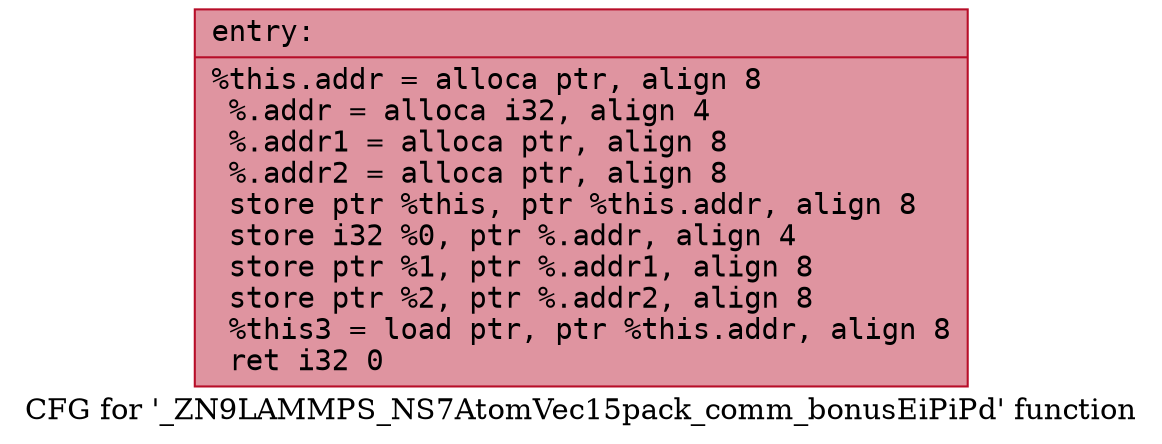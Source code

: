 digraph "CFG for '_ZN9LAMMPS_NS7AtomVec15pack_comm_bonusEiPiPd' function" {
	label="CFG for '_ZN9LAMMPS_NS7AtomVec15pack_comm_bonusEiPiPd' function";

	Node0x55b7011592c0 [shape=record,color="#b70d28ff", style=filled, fillcolor="#b70d2870" fontname="Courier",label="{entry:\l|  %this.addr = alloca ptr, align 8\l  %.addr = alloca i32, align 4\l  %.addr1 = alloca ptr, align 8\l  %.addr2 = alloca ptr, align 8\l  store ptr %this, ptr %this.addr, align 8\l  store i32 %0, ptr %.addr, align 4\l  store ptr %1, ptr %.addr1, align 8\l  store ptr %2, ptr %.addr2, align 8\l  %this3 = load ptr, ptr %this.addr, align 8\l  ret i32 0\l}"];
}
